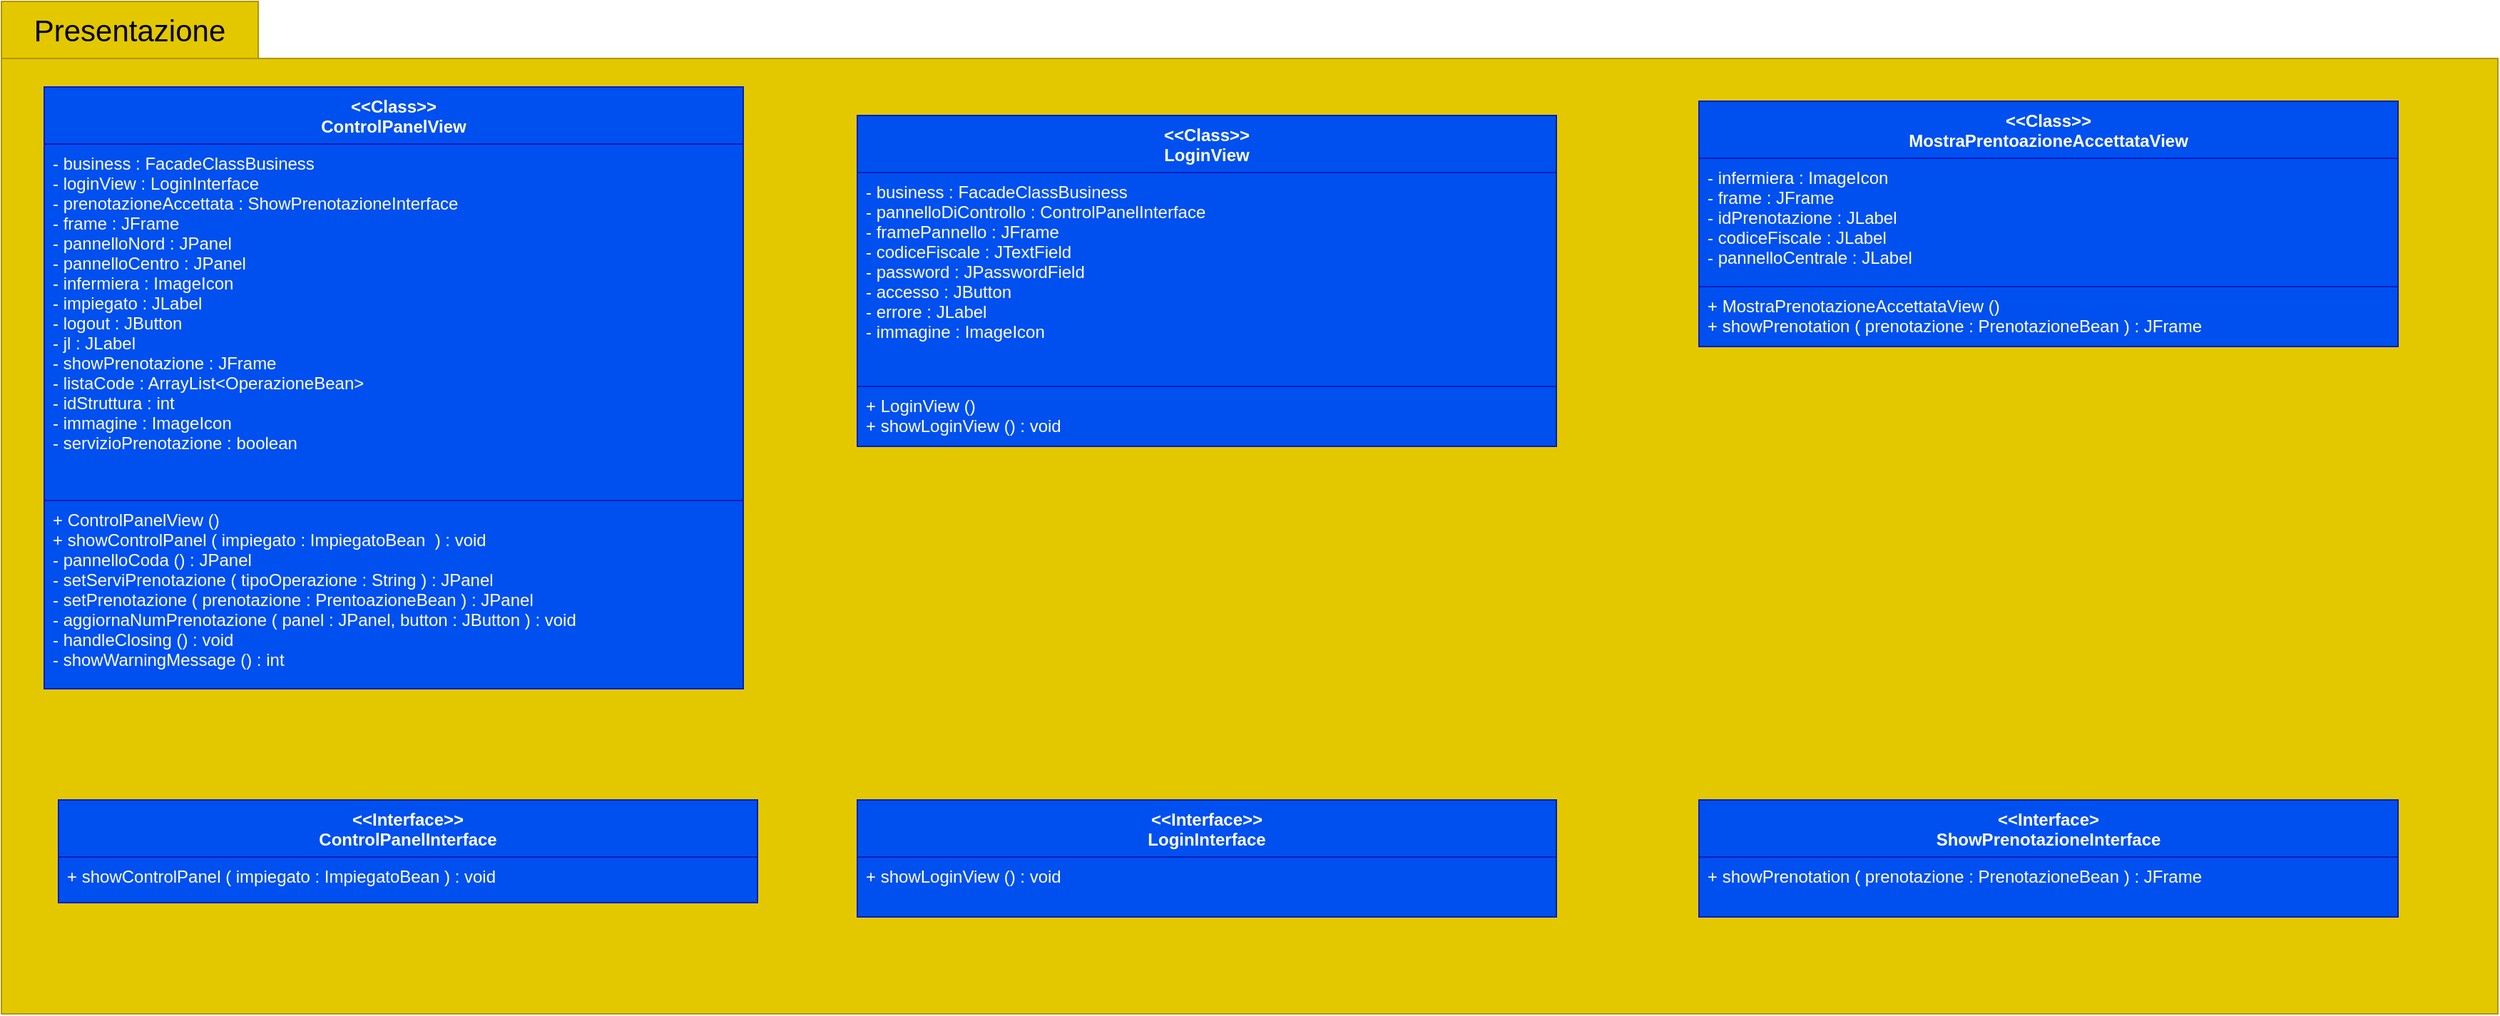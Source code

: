 <mxfile version="13.9.5" type="device"><diagram id="6oPAz3nV-S1UFoh_Sult" name="Pagina-1"><mxGraphModel dx="1428" dy="1070" grid="1" gridSize="10" guides="1" tooltips="1" connect="1" arrows="1" fold="1" page="1" pageScale="1" pageWidth="827" pageHeight="1169" math="0" shadow="0"><root><mxCell id="0"/><mxCell id="1" parent="0"/><mxCell id="FlHhV3-hnOKFJ_5sayXB-1" value="" style="shape=folder;fontStyle=1;spacingTop=10;tabWidth=180;tabHeight=40;tabPosition=left;html=1;fillColor=#e3c800;strokeColor=#B09500;fontColor=#ffffff;" parent="1" vertex="1"><mxGeometry x="200" y="310" width="1750" height="710" as="geometry"/></mxCell><mxCell id="FlHhV3-hnOKFJ_5sayXB-2" value="&lt;&lt;Class&gt;&gt;&#10;ControlPanelView" style="swimlane;fontStyle=1;align=center;verticalAlign=top;childLayout=stackLayout;horizontal=1;startSize=40;horizontalStack=0;resizeParent=1;resizeParentMax=0;resizeLast=0;collapsible=1;marginBottom=0;fillColor=#0050ef;strokeColor=#001DBC;fontColor=#ffffff;" parent="1" vertex="1"><mxGeometry x="230" y="370" width="490" height="422" as="geometry"/></mxCell><mxCell id="FlHhV3-hnOKFJ_5sayXB-3" value="- business : FacadeClassBusiness&#10;- loginView : LoginInterface&#10;- prenotazioneAccettata : ShowPrenotazioneInterface&#10;- frame : JFrame&#10;- pannelloNord : JPanel&#10;- pannelloCentro : JPanel&#10;- infermiera : ImageIcon&#10;- impiegato : JLabel&#10;- logout : JButton&#10;- jl : JLabel&#10;- showPrenotazione : JFrame&#10;- listaCode : ArrayList&lt;OperazioneBean&gt;&#10;- idStruttura : int&#10;- immagine : ImageIcon&#10;- servizioPrenotazione : boolean" style="text;strokeColor=#001DBC;fillColor=#0050ef;align=left;verticalAlign=top;spacingLeft=4;spacingRight=4;overflow=hidden;rotatable=0;points=[[0,0.5],[1,0.5]];portConstraint=eastwest;fontColor=#ffffff;" parent="FlHhV3-hnOKFJ_5sayXB-2" vertex="1"><mxGeometry y="40" width="490" height="250" as="geometry"/></mxCell><mxCell id="FlHhV3-hnOKFJ_5sayXB-5" value="+ ControlPanelView ()&#10;+ showControlPanel ( impiegato : ImpiegatoBean  ) : void&#10;- pannelloCoda () : JPanel&#10;- setServiPrenotazione ( tipoOperazione : String ) : JPanel&#10;- setPrenotazione ( prenotazione : PrentoazioneBean ) : JPanel&#10;- aggiornaNumPrenotazione ( panel : JPanel, button : JButton ) : void&#10;- handleClosing () : void&#10;- showWarningMessage () : int" style="text;strokeColor=#001DBC;fillColor=#0050ef;align=left;verticalAlign=top;spacingLeft=4;spacingRight=4;overflow=hidden;rotatable=0;points=[[0,0.5],[1,0.5]];portConstraint=eastwest;fontColor=#ffffff;" parent="FlHhV3-hnOKFJ_5sayXB-2" vertex="1"><mxGeometry y="290" width="490" height="132" as="geometry"/></mxCell><mxCell id="FlHhV3-hnOKFJ_5sayXB-6" value="&lt;&lt;Class&gt;&gt;&#10;MostraPrentoazioneAccettataView" style="swimlane;fontStyle=1;align=center;verticalAlign=top;childLayout=stackLayout;horizontal=1;startSize=40;horizontalStack=0;resizeParent=1;resizeParentMax=0;resizeLast=0;collapsible=1;marginBottom=0;fillColor=#0050ef;strokeColor=#001DBC;fontColor=#ffffff;" parent="1" vertex="1"><mxGeometry x="1390" y="380" width="490" height="172" as="geometry"/></mxCell><mxCell id="FlHhV3-hnOKFJ_5sayXB-7" value="- infermiera : ImageIcon&#10;- frame : JFrame&#10;- idPrenotazione : JLabel&#10;- codiceFiscale : JLabel&#10;- pannelloCentrale : JLabel&#10;" style="text;strokeColor=#001DBC;fillColor=#0050ef;align=left;verticalAlign=top;spacingLeft=4;spacingRight=4;overflow=hidden;rotatable=0;points=[[0,0.5],[1,0.5]];portConstraint=eastwest;fontColor=#ffffff;" parent="FlHhV3-hnOKFJ_5sayXB-6" vertex="1"><mxGeometry y="40" width="490" height="90" as="geometry"/></mxCell><mxCell id="FlHhV3-hnOKFJ_5sayXB-9" value="+ MostraPrenotazioneAccettataView ()&#10;+ showPrenotation ( prenotazione : PrenotazioneBean ) : JFrame" style="text;strokeColor=#001DBC;fillColor=#0050ef;align=left;verticalAlign=top;spacingLeft=4;spacingRight=4;overflow=hidden;rotatable=0;points=[[0,0.5],[1,0.5]];portConstraint=eastwest;fontColor=#ffffff;" parent="FlHhV3-hnOKFJ_5sayXB-6" vertex="1"><mxGeometry y="130" width="490" height="42" as="geometry"/></mxCell><mxCell id="FlHhV3-hnOKFJ_5sayXB-10" value="&lt;&lt;Interface&gt;&gt;&#10;LoginInterface" style="swimlane;fontStyle=1;align=center;verticalAlign=top;childLayout=stackLayout;horizontal=1;startSize=40;horizontalStack=0;resizeParent=1;resizeParentMax=0;resizeLast=0;collapsible=1;marginBottom=0;fillColor=#0050ef;strokeColor=#001DBC;fontColor=#ffffff;" parent="1" vertex="1"><mxGeometry x="800" y="870" width="490" height="82" as="geometry"/></mxCell><mxCell id="FlHhV3-hnOKFJ_5sayXB-13" value="+ showLoginView () : void" style="text;strokeColor=#001DBC;fillColor=#0050ef;align=left;verticalAlign=top;spacingLeft=4;spacingRight=4;overflow=hidden;rotatable=0;points=[[0,0.5],[1,0.5]];portConstraint=eastwest;fontColor=#ffffff;" parent="FlHhV3-hnOKFJ_5sayXB-10" vertex="1"><mxGeometry y="40" width="490" height="42" as="geometry"/></mxCell><mxCell id="FlHhV3-hnOKFJ_5sayXB-14" value="&lt;&lt;Interface&gt;&gt;&#10;ControlPanelInterface" style="swimlane;fontStyle=1;align=center;verticalAlign=top;childLayout=stackLayout;horizontal=1;startSize=40;horizontalStack=0;resizeParent=1;resizeParentMax=0;resizeLast=0;collapsible=1;marginBottom=0;fillColor=#0050ef;strokeColor=#001DBC;fontColor=#ffffff;" parent="1" vertex="1"><mxGeometry x="240" y="870" width="490" height="72" as="geometry"/></mxCell><mxCell id="FlHhV3-hnOKFJ_5sayXB-17" value="+ showControlPanel ( impiegato : ImpiegatoBean ) : void" style="text;strokeColor=#001DBC;fillColor=#0050ef;align=left;verticalAlign=top;spacingLeft=4;spacingRight=4;overflow=hidden;rotatable=0;points=[[0,0.5],[1,0.5]];portConstraint=eastwest;fontColor=#ffffff;" parent="FlHhV3-hnOKFJ_5sayXB-14" vertex="1"><mxGeometry y="40" width="490" height="32" as="geometry"/></mxCell><mxCell id="FlHhV3-hnOKFJ_5sayXB-30" value="&lt;&lt;Interface&gt;&#10;ShowPrenotazioneInterface" style="swimlane;fontStyle=1;align=center;verticalAlign=top;childLayout=stackLayout;horizontal=1;startSize=40;horizontalStack=0;resizeParent=1;resizeParentMax=0;resizeLast=0;collapsible=1;marginBottom=0;fillColor=#0050ef;strokeColor=#001DBC;fontColor=#ffffff;" parent="1" vertex="1"><mxGeometry x="1390" y="870" width="490" height="82" as="geometry"/></mxCell><mxCell id="FlHhV3-hnOKFJ_5sayXB-33" value="+ showPrenotation ( prenotazione : PrenotazioneBean ) : JFrame" style="text;strokeColor=#001DBC;fillColor=#0050ef;align=left;verticalAlign=top;spacingLeft=4;spacingRight=4;overflow=hidden;rotatable=0;points=[[0,0.5],[1,0.5]];portConstraint=eastwest;fontColor=#ffffff;" parent="FlHhV3-hnOKFJ_5sayXB-30" vertex="1"><mxGeometry y="40" width="490" height="42" as="geometry"/></mxCell><mxCell id="FlHhV3-hnOKFJ_5sayXB-34" value="&lt;&lt;Class&gt;&gt;&#10;LoginView" style="swimlane;fontStyle=1;align=center;verticalAlign=top;childLayout=stackLayout;horizontal=1;startSize=40;horizontalStack=0;resizeParent=1;resizeParentMax=0;resizeLast=0;collapsible=1;marginBottom=0;fillColor=#0050ef;strokeColor=#001DBC;fontColor=#ffffff;" parent="1" vertex="1"><mxGeometry x="800" y="390" width="490" height="232" as="geometry"/></mxCell><mxCell id="FlHhV3-hnOKFJ_5sayXB-35" value="- business : FacadeClassBusiness&#10;- pannelloDiControllo : ControlPanelInterface&#10;- framePannello : JFrame&#10;- codiceFiscale : JTextField&#10;- password : JPasswordField&#10;- accesso : JButton&#10;- errore : JLabel&#10;- immagine : ImageIcon" style="text;strokeColor=#001DBC;fillColor=#0050ef;align=left;verticalAlign=top;spacingLeft=4;spacingRight=4;overflow=hidden;rotatable=0;points=[[0,0.5],[1,0.5]];portConstraint=eastwest;fontColor=#ffffff;" parent="FlHhV3-hnOKFJ_5sayXB-34" vertex="1"><mxGeometry y="40" width="490" height="150" as="geometry"/></mxCell><mxCell id="FlHhV3-hnOKFJ_5sayXB-37" value="+ LoginView ()&#10;+ showLoginView () : void" style="text;strokeColor=#001DBC;fillColor=#0050ef;align=left;verticalAlign=top;spacingLeft=4;spacingRight=4;overflow=hidden;rotatable=0;points=[[0,0.5],[1,0.5]];portConstraint=eastwest;fontColor=#ffffff;" parent="FlHhV3-hnOKFJ_5sayXB-34" vertex="1"><mxGeometry y="190" width="490" height="42" as="geometry"/></mxCell><mxCell id="FlHhV3-hnOKFJ_5sayXB-38" value="&lt;font style=&quot;font-size: 21px&quot;&gt;Presentazione&lt;/font&gt;" style="text;html=1;strokeColor=none;fillColor=none;align=center;verticalAlign=middle;whiteSpace=wrap;rounded=0;" parent="1" vertex="1"><mxGeometry x="270" y="320" width="40" height="20" as="geometry"/></mxCell></root></mxGraphModel></diagram></mxfile>